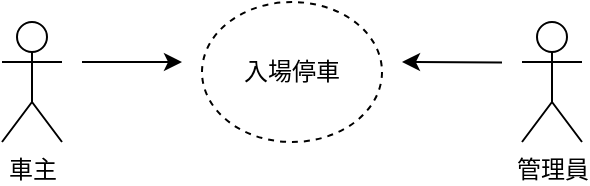 <mxfile version="22.1.11" type="github">
  <diagram name="第 1 页" id="e_MYqbQnP-QfKulv6sSv">
    <mxGraphModel dx="548" dy="302" grid="1" gridSize="10" guides="1" tooltips="1" connect="1" arrows="1" fold="1" page="1" pageScale="1" pageWidth="827" pageHeight="1169" math="0" shadow="0">
      <root>
        <mxCell id="0" />
        <mxCell id="1" parent="0" />
        <mxCell id="B1SD05mU0wihsrWyvb_B-1" value="車主" style="shape=umlActor;verticalLabelPosition=bottom;verticalAlign=top;html=1;outlineConnect=0;" vertex="1" parent="1">
          <mxGeometry x="170" y="270" width="30" height="60" as="geometry" />
        </mxCell>
        <mxCell id="B1SD05mU0wihsrWyvb_B-2" value="" style="endArrow=classic;html=1;rounded=0;" edge="1" parent="1">
          <mxGeometry width="50" height="50" relative="1" as="geometry">
            <mxPoint x="210" y="290" as="sourcePoint" />
            <mxPoint x="260" y="290" as="targetPoint" />
          </mxGeometry>
        </mxCell>
        <mxCell id="B1SD05mU0wihsrWyvb_B-4" value="入場停車" style="ellipse;whiteSpace=wrap;html=1;align=center;dashed=1;" vertex="1" parent="1">
          <mxGeometry x="270" y="260" width="90" height="70" as="geometry" />
        </mxCell>
        <mxCell id="B1SD05mU0wihsrWyvb_B-5" value="" style="endArrow=classic;html=1;rounded=0;" edge="1" parent="1">
          <mxGeometry width="50" height="50" relative="1" as="geometry">
            <mxPoint x="420" y="290.29" as="sourcePoint" />
            <mxPoint x="370" y="290" as="targetPoint" />
          </mxGeometry>
        </mxCell>
        <mxCell id="B1SD05mU0wihsrWyvb_B-6" value="管理員" style="shape=umlActor;verticalLabelPosition=bottom;verticalAlign=top;html=1;outlineConnect=0;" vertex="1" parent="1">
          <mxGeometry x="430" y="270" width="30" height="60" as="geometry" />
        </mxCell>
      </root>
    </mxGraphModel>
  </diagram>
</mxfile>
